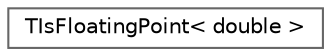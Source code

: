 digraph "Graphical Class Hierarchy"
{
 // INTERACTIVE_SVG=YES
 // LATEX_PDF_SIZE
  bgcolor="transparent";
  edge [fontname=Helvetica,fontsize=10,labelfontname=Helvetica,labelfontsize=10];
  node [fontname=Helvetica,fontsize=10,shape=box,height=0.2,width=0.4];
  rankdir="LR";
  Node0 [id="Node000000",label="TIsFloatingPoint\< double \>",height=0.2,width=0.4,color="grey40", fillcolor="white", style="filled",URL="$d4/df0/structTIsFloatingPoint_3_01double_01_4.html",tooltip=" "];
}
